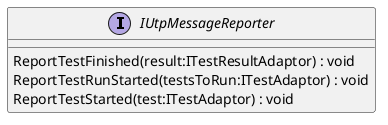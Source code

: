 @startuml
interface IUtpMessageReporter {
    ReportTestFinished(result:ITestResultAdaptor) : void
    ReportTestRunStarted(testsToRun:ITestAdaptor) : void
    ReportTestStarted(test:ITestAdaptor) : void
}
@enduml
